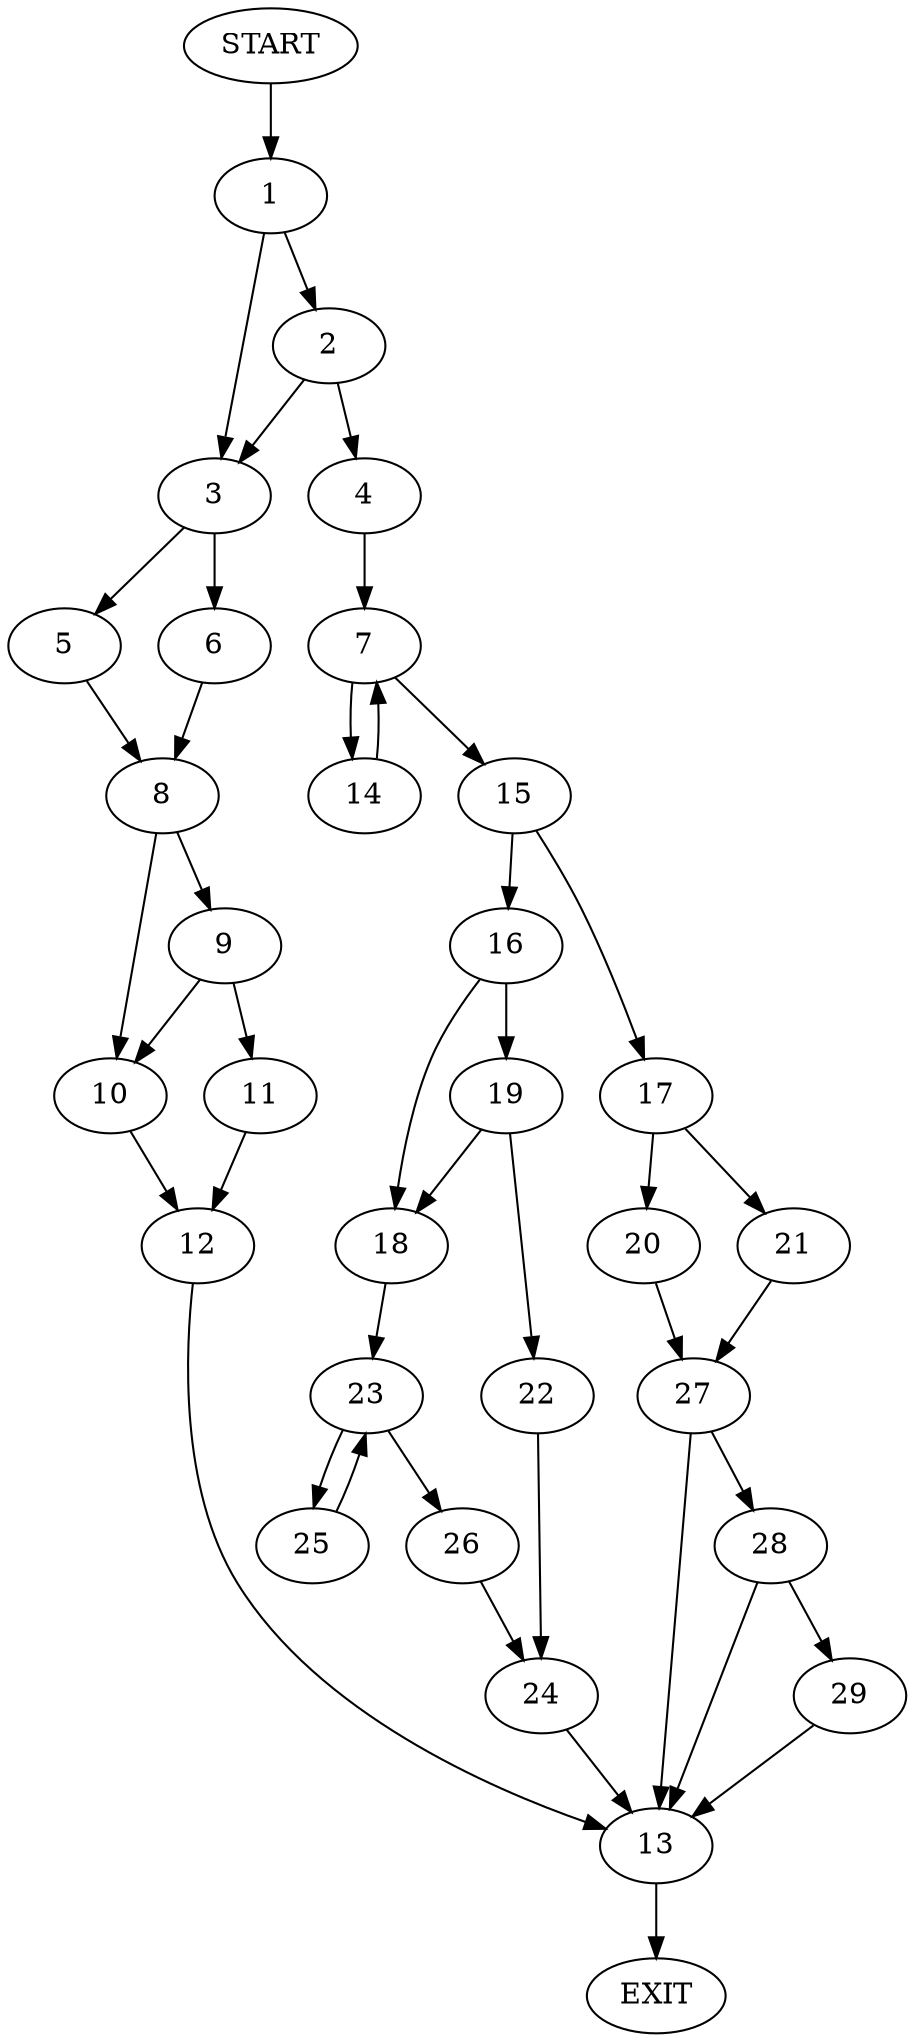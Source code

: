 digraph {
0 [label="START"]
30 [label="EXIT"]
0 -> 1
1 -> 2
1 -> 3
2 -> 4
2 -> 3
3 -> 5
3 -> 6
4 -> 7
6 -> 8
5 -> 8
8 -> 9
8 -> 10
9 -> 10
9 -> 11
10 -> 12
11 -> 12
12 -> 13
13 -> 30
7 -> 14
7 -> 15
14 -> 7
15 -> 16
15 -> 17
16 -> 18
16 -> 19
17 -> 20
17 -> 21
19 -> 18
19 -> 22
18 -> 23
22 -> 24
23 -> 25
23 -> 26
26 -> 24
25 -> 23
24 -> 13
21 -> 27
20 -> 27
27 -> 13
27 -> 28
28 -> 13
28 -> 29
29 -> 13
}
